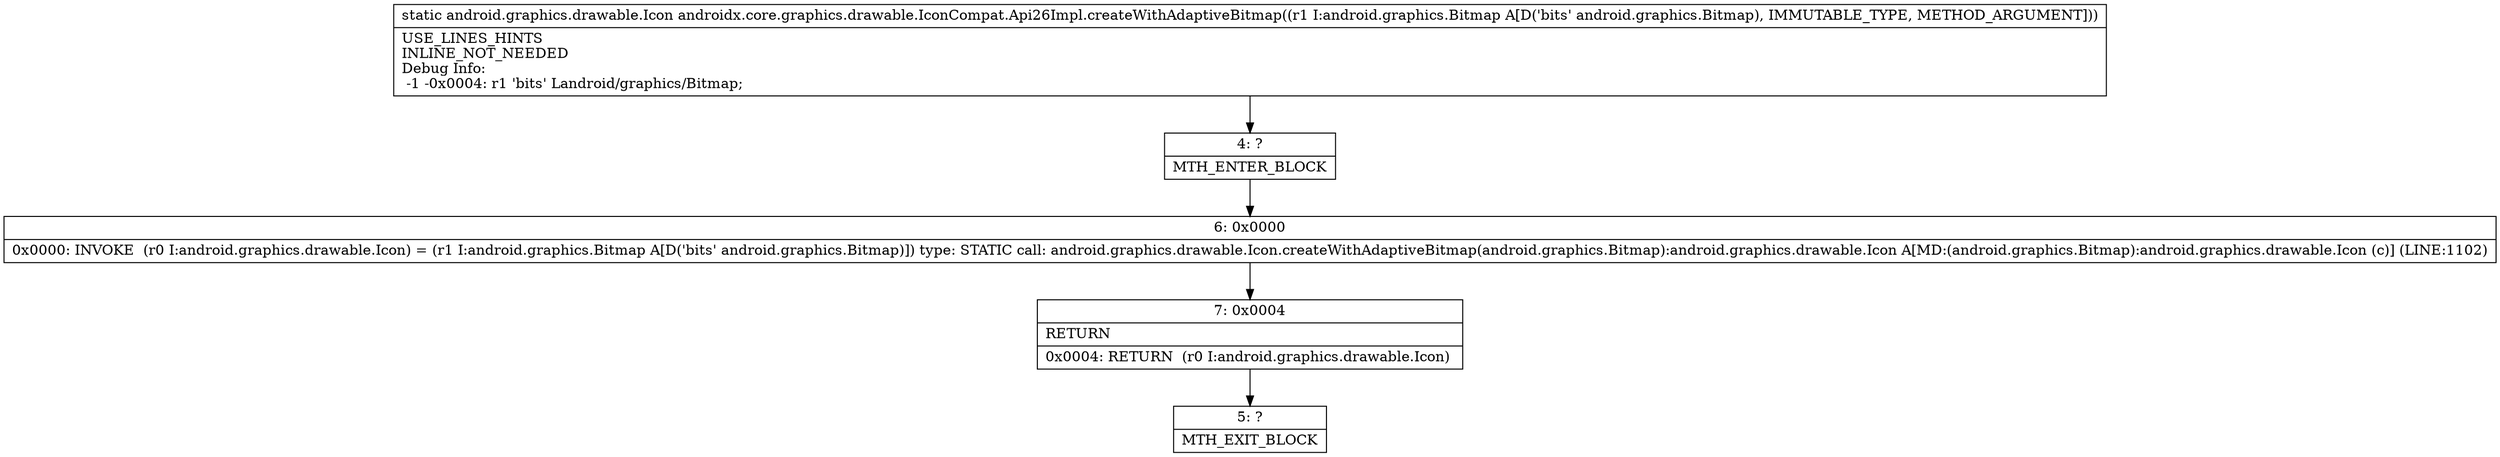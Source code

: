 digraph "CFG forandroidx.core.graphics.drawable.IconCompat.Api26Impl.createWithAdaptiveBitmap(Landroid\/graphics\/Bitmap;)Landroid\/graphics\/drawable\/Icon;" {
Node_4 [shape=record,label="{4\:\ ?|MTH_ENTER_BLOCK\l}"];
Node_6 [shape=record,label="{6\:\ 0x0000|0x0000: INVOKE  (r0 I:android.graphics.drawable.Icon) = (r1 I:android.graphics.Bitmap A[D('bits' android.graphics.Bitmap)]) type: STATIC call: android.graphics.drawable.Icon.createWithAdaptiveBitmap(android.graphics.Bitmap):android.graphics.drawable.Icon A[MD:(android.graphics.Bitmap):android.graphics.drawable.Icon (c)] (LINE:1102)\l}"];
Node_7 [shape=record,label="{7\:\ 0x0004|RETURN\l|0x0004: RETURN  (r0 I:android.graphics.drawable.Icon) \l}"];
Node_5 [shape=record,label="{5\:\ ?|MTH_EXIT_BLOCK\l}"];
MethodNode[shape=record,label="{static android.graphics.drawable.Icon androidx.core.graphics.drawable.IconCompat.Api26Impl.createWithAdaptiveBitmap((r1 I:android.graphics.Bitmap A[D('bits' android.graphics.Bitmap), IMMUTABLE_TYPE, METHOD_ARGUMENT]))  | USE_LINES_HINTS\lINLINE_NOT_NEEDED\lDebug Info:\l  \-1 \-0x0004: r1 'bits' Landroid\/graphics\/Bitmap;\l}"];
MethodNode -> Node_4;Node_4 -> Node_6;
Node_6 -> Node_7;
Node_7 -> Node_5;
}

